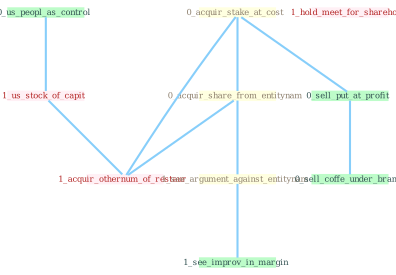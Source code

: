 Graph G{ 
    node
    [shape=polygon,style=filled,width=.5,height=.06,color="#BDFCC9",fixedsize=true,fontsize=4,
    fontcolor="#2f4f4f"];
    {node
    [color="#ffffe0", fontcolor="#8b7d6b"] "0_acquir_stake_at_cost " "0_acquir_share_from_entitynam " "1_see_argument_against_entitynam "}
{node [color="#fff0f5", fontcolor="#b22222"] "1_us_stock_of_capit " "1_hold_meet_for_sharehold " "1_acquir_othernum_of_restaur "}
edge [color="#B0E2FF"];

	"0_acquir_stake_at_cost " -- "0_acquir_share_from_entitynam " [w="1", color="#87cefa" ];
	"0_acquir_stake_at_cost " -- "0_sell_put_at_profit " [w="1", color="#87cefa" ];
	"0_acquir_stake_at_cost " -- "1_acquir_othernum_of_restaur " [w="1", color="#87cefa" ];
	"0_acquir_share_from_entitynam " -- "1_see_argument_against_entitynam " [w="1", color="#87cefa" ];
	"0_acquir_share_from_entitynam " -- "1_acquir_othernum_of_restaur " [w="1", color="#87cefa" ];
	"1_see_argument_against_entitynam " -- "1_see_improv_in_margin " [w="1", color="#87cefa" ];
	"0_us_peopl_as_control " -- "1_us_stock_of_capit " [w="1", color="#87cefa" ];
	"0_sell_put_at_profit " -- "0_sell_coffe_under_brand " [w="1", color="#87cefa" ];
	"1_us_stock_of_capit " -- "1_acquir_othernum_of_restaur " [w="1", color="#87cefa" ];
}
